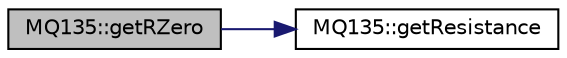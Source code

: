 digraph "MQ135::getRZero"
{
  edge [fontname="Helvetica",fontsize="10",labelfontname="Helvetica",labelfontsize="10"];
  node [fontname="Helvetica",fontsize="10",shape=record];
  rankdir="LR";
  Node1 [label="MQ135::getRZero",height=0.2,width=0.4,color="black", fillcolor="grey75", style="filled", fontcolor="black"];
  Node1 -> Node2 [color="midnightblue",fontsize="10",style="solid"];
  Node2 [label="MQ135::getResistance",height=0.2,width=0.4,color="black", fillcolor="white", style="filled",URL="$class_m_q135.html#a5517b514c0a0459632d6c431bc884c92",tooltip="Get the resistance of the sensor, ie. the measurement value. "];
}
